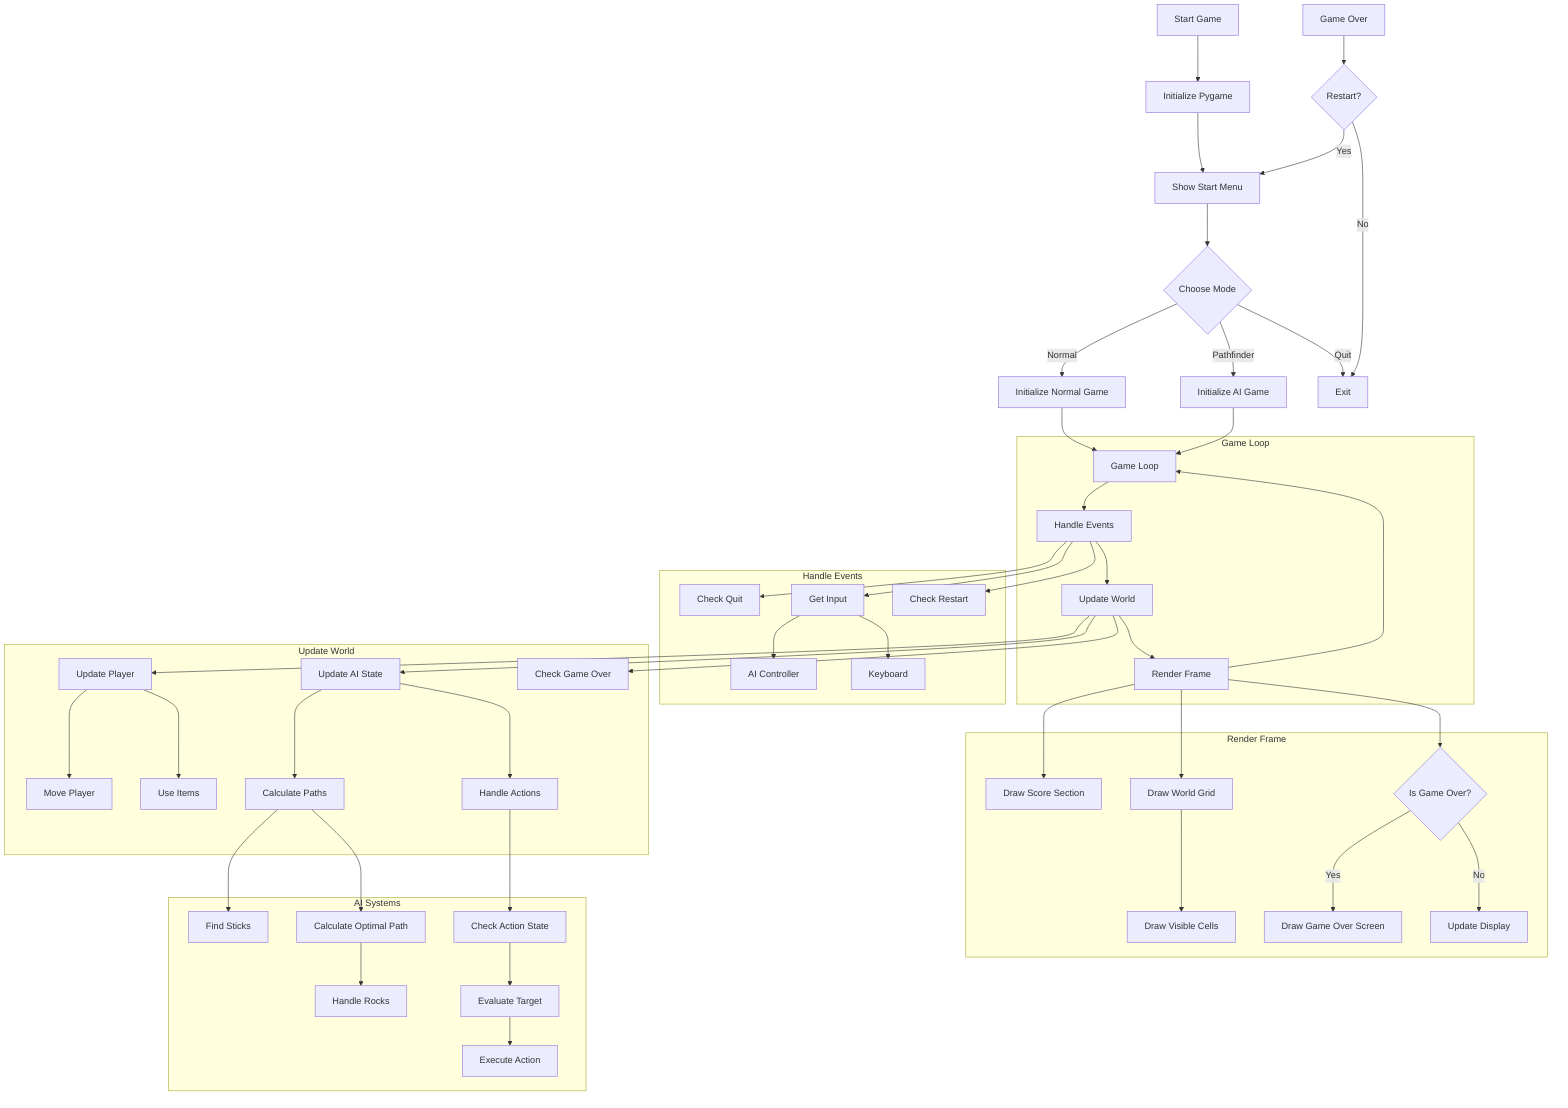 graph TD
    A[Start Game] --> B1[Initialize Pygame]
    B1 --> B2[Show Start Menu]
    B2 --> B3{Choose Mode}
    
    B3 -->|Normal| C1[Initialize Normal Game]
    B3 -->|Pathfinder| C2[Initialize AI Game]
    B3 -->|Quit| Z[Exit]
    
    C1 --> D[Game Loop]
    C2 --> D
    
    subgraph Game Loop
        D --> E[Handle Events]
        E --> F[Update World]
        F --> G[Render Frame]
        G --> D
    end
    
    subgraph Handle Events
        E --> E1[Check Quit]
        E --> E2[Get Input]
        E2 --> E2a[AI Controller]
        E2 --> E2b[Keyboard]
        E --> E3[Check Restart]
    end
    
    subgraph Update World
        F --> F1[Update Player]
        F1 --> F2[Move Player]
        F1 --> F3[Use Items]
        F --> F4[Update AI State]
        F4 --> F4a[Calculate Paths]
        F4 --> F4b[Handle Actions]
        F --> F5[Check Game Over]
    end
    
    subgraph Render Frame
        G --> G1[Draw Score Section]
        G --> G2[Draw World Grid]
        G2 --> G3[Draw Visible Cells]
        G --> G4{Is Game Over?}
        G4 -->|Yes| G5[Draw Game Over Screen]
        G4 -->|No| G6[Update Display]
    end
    
    H[Game Over] --> I{Restart?}
    I -->|Yes| B2
    I -->|No| Z

    subgraph AI Systems
        F4a --> P1[Find Sticks]
        F4a --> P2[Calculate Optimal Path]
        P2 --> P3[Handle Rocks]
        F4b --> A1[Check Action State]
        A1 --> A2[Evaluate Target]
        A2 --> A3[Execute Action]
    end